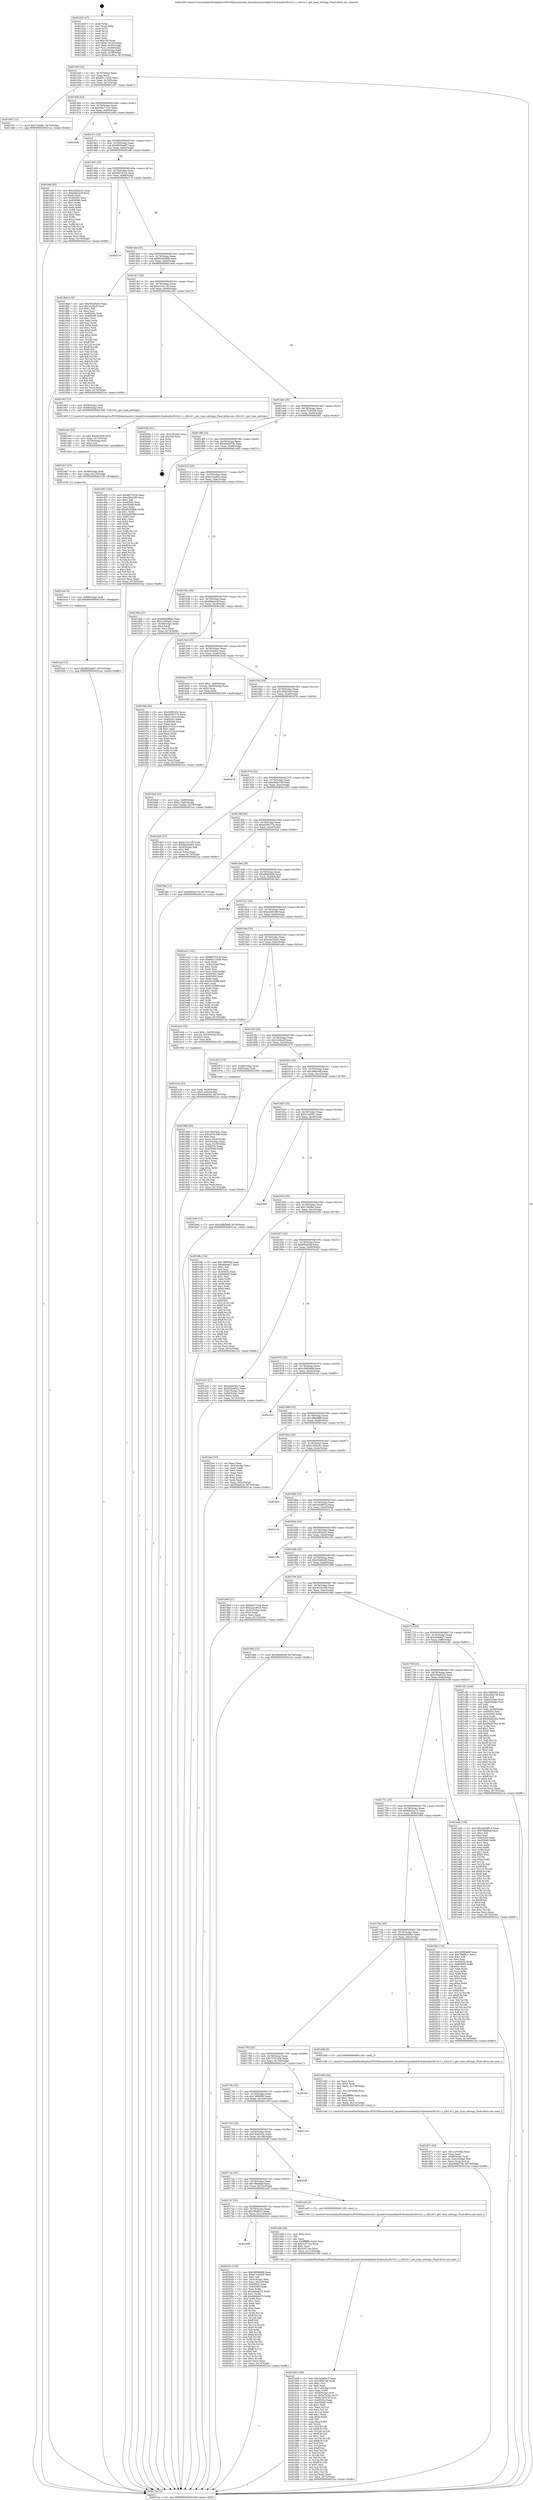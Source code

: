 digraph "0x401420" {
  label = "0x401420 (/mnt/c/Users/mathe/Desktop/tcc/POCII/binaries/extr_linuxdriversmediadvb-frontendss5h1411.c_s5h1411_get_tune_settings_Final-ollvm.out::main(0))"
  labelloc = "t"
  node[shape=record]

  Entry [label="",width=0.3,height=0.3,shape=circle,fillcolor=black,style=filled]
  "0x40144f" [label="{
     0x40144f [23]\l
     | [instrs]\l
     &nbsp;&nbsp;0x40144f \<+3\>: mov -0x74(%rbp),%eax\l
     &nbsp;&nbsp;0x401452 \<+2\>: mov %eax,%ecx\l
     &nbsp;&nbsp;0x401454 \<+6\>: sub $0x84111828,%ecx\l
     &nbsp;&nbsp;0x40145a \<+3\>: mov %eax,-0x78(%rbp)\l
     &nbsp;&nbsp;0x40145d \<+3\>: mov %ecx,-0x7c(%rbp)\l
     &nbsp;&nbsp;0x401460 \<+6\>: je 0000000000401e87 \<main+0xa67\>\l
  }"]
  "0x401e87" [label="{
     0x401e87 [12]\l
     | [instrs]\l
     &nbsp;&nbsp;0x401e87 \<+7\>: movl $0x73abfbc,-0x74(%rbp)\l
     &nbsp;&nbsp;0x401e8e \<+5\>: jmp 00000000004021ac \<main+0xd8c\>\l
  }"]
  "0x401466" [label="{
     0x401466 [22]\l
     | [instrs]\l
     &nbsp;&nbsp;0x401466 \<+5\>: jmp 000000000040146b \<main+0x4b\>\l
     &nbsp;&nbsp;0x40146b \<+3\>: mov -0x78(%rbp),%eax\l
     &nbsp;&nbsp;0x40146e \<+5\>: sub $0x84e771a4,%eax\l
     &nbsp;&nbsp;0x401473 \<+3\>: mov %eax,-0x80(%rbp)\l
     &nbsp;&nbsp;0x401476 \<+6\>: je 0000000000401edb \<main+0xabb\>\l
  }"]
  Exit [label="",width=0.3,height=0.3,shape=circle,fillcolor=black,style=filled,peripheries=2]
  "0x401edb" [label="{
     0x401edb\l
  }", style=dashed]
  "0x40147c" [label="{
     0x40147c [25]\l
     | [instrs]\l
     &nbsp;&nbsp;0x40147c \<+5\>: jmp 0000000000401481 \<main+0x61\>\l
     &nbsp;&nbsp;0x401481 \<+3\>: mov -0x78(%rbp),%eax\l
     &nbsp;&nbsp;0x401484 \<+5\>: sub $0x8820ae97,%eax\l
     &nbsp;&nbsp;0x401489 \<+6\>: mov %eax,-0x84(%rbp)\l
     &nbsp;&nbsp;0x40148f \<+6\>: je 0000000000401ef8 \<main+0xad8\>\l
  }"]
  "0x401800" [label="{
     0x401800\l
  }", style=dashed]
  "0x401ef8" [label="{
     0x401ef8 [83]\l
     | [instrs]\l
     &nbsp;&nbsp;0x401ef8 \<+5\>: mov $0x3cf02e32,%eax\l
     &nbsp;&nbsp;0x401efd \<+5\>: mov $0xbfda2e3f,%ecx\l
     &nbsp;&nbsp;0x401f02 \<+2\>: xor %edx,%edx\l
     &nbsp;&nbsp;0x401f04 \<+7\>: mov 0x40505c,%esi\l
     &nbsp;&nbsp;0x401f0b \<+7\>: mov 0x405060,%edi\l
     &nbsp;&nbsp;0x401f12 \<+3\>: sub $0x1,%edx\l
     &nbsp;&nbsp;0x401f15 \<+3\>: mov %esi,%r8d\l
     &nbsp;&nbsp;0x401f18 \<+3\>: add %edx,%r8d\l
     &nbsp;&nbsp;0x401f1b \<+4\>: imul %r8d,%esi\l
     &nbsp;&nbsp;0x401f1f \<+3\>: and $0x1,%esi\l
     &nbsp;&nbsp;0x401f22 \<+3\>: cmp $0x0,%esi\l
     &nbsp;&nbsp;0x401f25 \<+4\>: sete %r9b\l
     &nbsp;&nbsp;0x401f29 \<+3\>: cmp $0xa,%edi\l
     &nbsp;&nbsp;0x401f2c \<+4\>: setl %r10b\l
     &nbsp;&nbsp;0x401f30 \<+3\>: mov %r9b,%r11b\l
     &nbsp;&nbsp;0x401f33 \<+3\>: and %r10b,%r11b\l
     &nbsp;&nbsp;0x401f36 \<+3\>: xor %r10b,%r9b\l
     &nbsp;&nbsp;0x401f39 \<+3\>: or %r9b,%r11b\l
     &nbsp;&nbsp;0x401f3c \<+4\>: test $0x1,%r11b\l
     &nbsp;&nbsp;0x401f40 \<+3\>: cmovne %ecx,%eax\l
     &nbsp;&nbsp;0x401f43 \<+3\>: mov %eax,-0x74(%rbp)\l
     &nbsp;&nbsp;0x401f46 \<+5\>: jmp 00000000004021ac \<main+0xd8c\>\l
  }"]
  "0x401495" [label="{
     0x401495 [25]\l
     | [instrs]\l
     &nbsp;&nbsp;0x401495 \<+5\>: jmp 000000000040149a \<main+0x7a\>\l
     &nbsp;&nbsp;0x40149a \<+3\>: mov -0x78(%rbp),%eax\l
     &nbsp;&nbsp;0x40149d \<+5\>: sub $0x8bf74318,%eax\l
     &nbsp;&nbsp;0x4014a2 \<+6\>: mov %eax,-0x88(%rbp)\l
     &nbsp;&nbsp;0x4014a8 \<+6\>: je 0000000000402179 \<main+0xd59\>\l
  }"]
  "0x40203c" [label="{
     0x40203c [150]\l
     | [instrs]\l
     &nbsp;&nbsp;0x40203c \<+5\>: mov $0x16090e68,%eax\l
     &nbsp;&nbsp;0x402041 \<+5\>: mov $0xa7328439,%ecx\l
     &nbsp;&nbsp;0x402046 \<+2\>: mov $0x1,%dl\l
     &nbsp;&nbsp;0x402048 \<+3\>: mov -0x3c(%rbp),%esi\l
     &nbsp;&nbsp;0x40204b \<+3\>: mov %esi,-0x2c(%rbp)\l
     &nbsp;&nbsp;0x40204e \<+7\>: mov 0x40505c,%esi\l
     &nbsp;&nbsp;0x402055 \<+7\>: mov 0x405060,%edi\l
     &nbsp;&nbsp;0x40205c \<+3\>: mov %esi,%r8d\l
     &nbsp;&nbsp;0x40205f \<+7\>: sub $0xb6dadd76,%r8d\l
     &nbsp;&nbsp;0x402066 \<+4\>: sub $0x1,%r8d\l
     &nbsp;&nbsp;0x40206a \<+7\>: add $0xb6dadd76,%r8d\l
     &nbsp;&nbsp;0x402071 \<+4\>: imul %r8d,%esi\l
     &nbsp;&nbsp;0x402075 \<+3\>: and $0x1,%esi\l
     &nbsp;&nbsp;0x402078 \<+3\>: cmp $0x0,%esi\l
     &nbsp;&nbsp;0x40207b \<+4\>: sete %r9b\l
     &nbsp;&nbsp;0x40207f \<+3\>: cmp $0xa,%edi\l
     &nbsp;&nbsp;0x402082 \<+4\>: setl %r10b\l
     &nbsp;&nbsp;0x402086 \<+3\>: mov %r9b,%r11b\l
     &nbsp;&nbsp;0x402089 \<+4\>: xor $0xff,%r11b\l
     &nbsp;&nbsp;0x40208d \<+3\>: mov %r10b,%bl\l
     &nbsp;&nbsp;0x402090 \<+3\>: xor $0xff,%bl\l
     &nbsp;&nbsp;0x402093 \<+3\>: xor $0x0,%dl\l
     &nbsp;&nbsp;0x402096 \<+3\>: mov %r11b,%r14b\l
     &nbsp;&nbsp;0x402099 \<+4\>: and $0x0,%r14b\l
     &nbsp;&nbsp;0x40209d \<+3\>: and %dl,%r9b\l
     &nbsp;&nbsp;0x4020a0 \<+3\>: mov %bl,%r15b\l
     &nbsp;&nbsp;0x4020a3 \<+4\>: and $0x0,%r15b\l
     &nbsp;&nbsp;0x4020a7 \<+3\>: and %dl,%r10b\l
     &nbsp;&nbsp;0x4020aa \<+3\>: or %r9b,%r14b\l
     &nbsp;&nbsp;0x4020ad \<+3\>: or %r10b,%r15b\l
     &nbsp;&nbsp;0x4020b0 \<+3\>: xor %r15b,%r14b\l
     &nbsp;&nbsp;0x4020b3 \<+3\>: or %bl,%r11b\l
     &nbsp;&nbsp;0x4020b6 \<+4\>: xor $0xff,%r11b\l
     &nbsp;&nbsp;0x4020ba \<+3\>: or $0x0,%dl\l
     &nbsp;&nbsp;0x4020bd \<+3\>: and %dl,%r11b\l
     &nbsp;&nbsp;0x4020c0 \<+3\>: or %r11b,%r14b\l
     &nbsp;&nbsp;0x4020c3 \<+4\>: test $0x1,%r14b\l
     &nbsp;&nbsp;0x4020c7 \<+3\>: cmovne %ecx,%eax\l
     &nbsp;&nbsp;0x4020ca \<+3\>: mov %eax,-0x74(%rbp)\l
     &nbsp;&nbsp;0x4020cd \<+5\>: jmp 00000000004021ac \<main+0xd8c\>\l
  }"]
  "0x402179" [label="{
     0x402179\l
  }", style=dashed]
  "0x4014ae" [label="{
     0x4014ae [25]\l
     | [instrs]\l
     &nbsp;&nbsp;0x4014ae \<+5\>: jmp 00000000004014b3 \<main+0x93\>\l
     &nbsp;&nbsp;0x4014b3 \<+3\>: mov -0x78(%rbp),%eax\l
     &nbsp;&nbsp;0x4014b6 \<+5\>: sub $0x954269a8,%eax\l
     &nbsp;&nbsp;0x4014bb \<+6\>: mov %eax,-0x8c(%rbp)\l
     &nbsp;&nbsp;0x4014c1 \<+6\>: je 00000000004018ed \<main+0x4cd\>\l
  }"]
  "0x401ecf" [label="{
     0x401ecf [12]\l
     | [instrs]\l
     &nbsp;&nbsp;0x401ecf \<+7\>: movl $0x8820ae97,-0x74(%rbp)\l
     &nbsp;&nbsp;0x401ed6 \<+5\>: jmp 00000000004021ac \<main+0xd8c\>\l
  }"]
  "0x4018ed" [label="{
     0x4018ed [134]\l
     | [instrs]\l
     &nbsp;&nbsp;0x4018ed \<+5\>: mov $0x76425e3c,%eax\l
     &nbsp;&nbsp;0x4018f2 \<+5\>: mov $0x1b26e2f,%ecx\l
     &nbsp;&nbsp;0x4018f7 \<+2\>: mov $0x1,%dl\l
     &nbsp;&nbsp;0x4018f9 \<+2\>: xor %esi,%esi\l
     &nbsp;&nbsp;0x4018fb \<+7\>: mov 0x40505c,%edi\l
     &nbsp;&nbsp;0x401902 \<+8\>: mov 0x405060,%r8d\l
     &nbsp;&nbsp;0x40190a \<+3\>: sub $0x1,%esi\l
     &nbsp;&nbsp;0x40190d \<+3\>: mov %edi,%r9d\l
     &nbsp;&nbsp;0x401910 \<+3\>: add %esi,%r9d\l
     &nbsp;&nbsp;0x401913 \<+4\>: imul %r9d,%edi\l
     &nbsp;&nbsp;0x401917 \<+3\>: and $0x1,%edi\l
     &nbsp;&nbsp;0x40191a \<+3\>: cmp $0x0,%edi\l
     &nbsp;&nbsp;0x40191d \<+4\>: sete %r10b\l
     &nbsp;&nbsp;0x401921 \<+4\>: cmp $0xa,%r8d\l
     &nbsp;&nbsp;0x401925 \<+4\>: setl %r11b\l
     &nbsp;&nbsp;0x401929 \<+3\>: mov %r10b,%bl\l
     &nbsp;&nbsp;0x40192c \<+3\>: xor $0xff,%bl\l
     &nbsp;&nbsp;0x40192f \<+3\>: mov %r11b,%r14b\l
     &nbsp;&nbsp;0x401932 \<+4\>: xor $0xff,%r14b\l
     &nbsp;&nbsp;0x401936 \<+3\>: xor $0x0,%dl\l
     &nbsp;&nbsp;0x401939 \<+3\>: mov %bl,%r15b\l
     &nbsp;&nbsp;0x40193c \<+4\>: and $0x0,%r15b\l
     &nbsp;&nbsp;0x401940 \<+3\>: and %dl,%r10b\l
     &nbsp;&nbsp;0x401943 \<+3\>: mov %r14b,%r12b\l
     &nbsp;&nbsp;0x401946 \<+4\>: and $0x0,%r12b\l
     &nbsp;&nbsp;0x40194a \<+3\>: and %dl,%r11b\l
     &nbsp;&nbsp;0x40194d \<+3\>: or %r10b,%r15b\l
     &nbsp;&nbsp;0x401950 \<+3\>: or %r11b,%r12b\l
     &nbsp;&nbsp;0x401953 \<+3\>: xor %r12b,%r15b\l
     &nbsp;&nbsp;0x401956 \<+3\>: or %r14b,%bl\l
     &nbsp;&nbsp;0x401959 \<+3\>: xor $0xff,%bl\l
     &nbsp;&nbsp;0x40195c \<+3\>: or $0x0,%dl\l
     &nbsp;&nbsp;0x40195f \<+2\>: and %dl,%bl\l
     &nbsp;&nbsp;0x401961 \<+3\>: or %bl,%r15b\l
     &nbsp;&nbsp;0x401964 \<+4\>: test $0x1,%r15b\l
     &nbsp;&nbsp;0x401968 \<+3\>: cmovne %ecx,%eax\l
     &nbsp;&nbsp;0x40196b \<+3\>: mov %eax,-0x74(%rbp)\l
     &nbsp;&nbsp;0x40196e \<+5\>: jmp 00000000004021ac \<main+0xd8c\>\l
  }"]
  "0x4014c7" [label="{
     0x4014c7 [25]\l
     | [instrs]\l
     &nbsp;&nbsp;0x4014c7 \<+5\>: jmp 00000000004014cc \<main+0xac\>\l
     &nbsp;&nbsp;0x4014cc \<+3\>: mov -0x78(%rbp),%eax\l
     &nbsp;&nbsp;0x4014cf \<+5\>: sub $0xa14411f0,%eax\l
     &nbsp;&nbsp;0x4014d4 \<+6\>: mov %eax,-0x90(%rbp)\l
     &nbsp;&nbsp;0x4014da \<+6\>: je 0000000000401e93 \<main+0xa73\>\l
  }"]
  "0x401ec6" [label="{
     0x401ec6 [9]\l
     | [instrs]\l
     &nbsp;&nbsp;0x401ec6 \<+4\>: mov -0x68(%rbp),%rdi\l
     &nbsp;&nbsp;0x401eca \<+5\>: call 0000000000401030 \<free@plt\>\l
     | [calls]\l
     &nbsp;&nbsp;0x401030 \{1\} (unknown)\l
  }"]
  "0x401e93" [label="{
     0x401e93 [13]\l
     | [instrs]\l
     &nbsp;&nbsp;0x401e93 \<+4\>: mov -0x58(%rbp),%rdi\l
     &nbsp;&nbsp;0x401e97 \<+4\>: mov -0x68(%rbp),%rsi\l
     &nbsp;&nbsp;0x401e9b \<+5\>: call 0000000000401400 \<s5h1411_get_tune_settings\>\l
     | [calls]\l
     &nbsp;&nbsp;0x401400 \{1\} (/mnt/c/Users/mathe/Desktop/tcc/POCII/binaries/extr_linuxdriversmediadvb-frontendss5h1411.c_s5h1411_get_tune_settings_Final-ollvm.out::s5h1411_get_tune_settings)\l
  }"]
  "0x4014e0" [label="{
     0x4014e0 [25]\l
     | [instrs]\l
     &nbsp;&nbsp;0x4014e0 \<+5\>: jmp 00000000004014e5 \<main+0xc5\>\l
     &nbsp;&nbsp;0x4014e5 \<+3\>: mov -0x78(%rbp),%eax\l
     &nbsp;&nbsp;0x4014e8 \<+5\>: sub $0xa7328439,%eax\l
     &nbsp;&nbsp;0x4014ed \<+6\>: mov %eax,-0x94(%rbp)\l
     &nbsp;&nbsp;0x4014f3 \<+6\>: je 00000000004020d2 \<main+0xcb2\>\l
  }"]
  "0x401eb7" [label="{
     0x401eb7 [15]\l
     | [instrs]\l
     &nbsp;&nbsp;0x401eb7 \<+4\>: mov -0x58(%rbp),%rdi\l
     &nbsp;&nbsp;0x401ebb \<+6\>: mov %eax,-0x120(%rbp)\l
     &nbsp;&nbsp;0x401ec1 \<+5\>: call 0000000000401030 \<free@plt\>\l
     | [calls]\l
     &nbsp;&nbsp;0x401030 \{1\} (unknown)\l
  }"]
  "0x4020d2" [label="{
     0x4020d2 [21]\l
     | [instrs]\l
     &nbsp;&nbsp;0x4020d2 \<+3\>: mov -0x2c(%rbp),%eax\l
     &nbsp;&nbsp;0x4020d5 \<+7\>: add $0x108,%rsp\l
     &nbsp;&nbsp;0x4020dc \<+1\>: pop %rbx\l
     &nbsp;&nbsp;0x4020dd \<+2\>: pop %r12\l
     &nbsp;&nbsp;0x4020df \<+2\>: pop %r13\l
     &nbsp;&nbsp;0x4020e1 \<+2\>: pop %r14\l
     &nbsp;&nbsp;0x4020e3 \<+2\>: pop %r15\l
     &nbsp;&nbsp;0x4020e5 \<+1\>: pop %rbp\l
     &nbsp;&nbsp;0x4020e6 \<+1\>: ret\l
  }"]
  "0x4014f9" [label="{
     0x4014f9 [25]\l
     | [instrs]\l
     &nbsp;&nbsp;0x4014f9 \<+5\>: jmp 00000000004014fe \<main+0xde\>\l
     &nbsp;&nbsp;0x4014fe \<+3\>: mov -0x78(%rbp),%eax\l
     &nbsp;&nbsp;0x401501 \<+5\>: sub $0xb9d837fb,%eax\l
     &nbsp;&nbsp;0x401506 \<+6\>: mov %eax,-0x98(%rbp)\l
     &nbsp;&nbsp;0x40150c \<+6\>: je 0000000000401d92 \<main+0x972\>\l
  }"]
  "0x401ea0" [label="{
     0x401ea0 [23]\l
     | [instrs]\l
     &nbsp;&nbsp;0x401ea0 \<+10\>: movabs $0x4030b6,%rdi\l
     &nbsp;&nbsp;0x401eaa \<+3\>: mov %eax,-0x70(%rbp)\l
     &nbsp;&nbsp;0x401ead \<+3\>: mov -0x70(%rbp),%esi\l
     &nbsp;&nbsp;0x401eb0 \<+2\>: mov $0x0,%al\l
     &nbsp;&nbsp;0x401eb2 \<+5\>: call 0000000000401040 \<printf@plt\>\l
     | [calls]\l
     &nbsp;&nbsp;0x401040 \{1\} (unknown)\l
  }"]
  "0x401d92" [label="{
     0x401d92 [144]\l
     | [instrs]\l
     &nbsp;&nbsp;0x401d92 \<+5\>: mov $0x8bf74318,%eax\l
     &nbsp;&nbsp;0x401d97 \<+5\>: mov $0xe2b0c3f6,%ecx\l
     &nbsp;&nbsp;0x401d9c \<+2\>: mov $0x1,%dl\l
     &nbsp;&nbsp;0x401d9e \<+7\>: mov 0x40505c,%esi\l
     &nbsp;&nbsp;0x401da5 \<+7\>: mov 0x405060,%edi\l
     &nbsp;&nbsp;0x401dac \<+3\>: mov %esi,%r8d\l
     &nbsp;&nbsp;0x401daf \<+7\>: add $0xe929388b,%r8d\l
     &nbsp;&nbsp;0x401db6 \<+4\>: sub $0x1,%r8d\l
     &nbsp;&nbsp;0x401dba \<+7\>: sub $0xe929388b,%r8d\l
     &nbsp;&nbsp;0x401dc1 \<+4\>: imul %r8d,%esi\l
     &nbsp;&nbsp;0x401dc5 \<+3\>: and $0x1,%esi\l
     &nbsp;&nbsp;0x401dc8 \<+3\>: cmp $0x0,%esi\l
     &nbsp;&nbsp;0x401dcb \<+4\>: sete %r9b\l
     &nbsp;&nbsp;0x401dcf \<+3\>: cmp $0xa,%edi\l
     &nbsp;&nbsp;0x401dd2 \<+4\>: setl %r10b\l
     &nbsp;&nbsp;0x401dd6 \<+3\>: mov %r9b,%r11b\l
     &nbsp;&nbsp;0x401dd9 \<+4\>: xor $0xff,%r11b\l
     &nbsp;&nbsp;0x401ddd \<+3\>: mov %r10b,%bl\l
     &nbsp;&nbsp;0x401de0 \<+3\>: xor $0xff,%bl\l
     &nbsp;&nbsp;0x401de3 \<+3\>: xor $0x1,%dl\l
     &nbsp;&nbsp;0x401de6 \<+3\>: mov %r11b,%r14b\l
     &nbsp;&nbsp;0x401de9 \<+4\>: and $0xff,%r14b\l
     &nbsp;&nbsp;0x401ded \<+3\>: and %dl,%r9b\l
     &nbsp;&nbsp;0x401df0 \<+3\>: mov %bl,%r15b\l
     &nbsp;&nbsp;0x401df3 \<+4\>: and $0xff,%r15b\l
     &nbsp;&nbsp;0x401df7 \<+3\>: and %dl,%r10b\l
     &nbsp;&nbsp;0x401dfa \<+3\>: or %r9b,%r14b\l
     &nbsp;&nbsp;0x401dfd \<+3\>: or %r10b,%r15b\l
     &nbsp;&nbsp;0x401e00 \<+3\>: xor %r15b,%r14b\l
     &nbsp;&nbsp;0x401e03 \<+3\>: or %bl,%r11b\l
     &nbsp;&nbsp;0x401e06 \<+4\>: xor $0xff,%r11b\l
     &nbsp;&nbsp;0x401e0a \<+3\>: or $0x1,%dl\l
     &nbsp;&nbsp;0x401e0d \<+3\>: and %dl,%r11b\l
     &nbsp;&nbsp;0x401e10 \<+3\>: or %r11b,%r14b\l
     &nbsp;&nbsp;0x401e13 \<+4\>: test $0x1,%r14b\l
     &nbsp;&nbsp;0x401e17 \<+3\>: cmovne %ecx,%eax\l
     &nbsp;&nbsp;0x401e1a \<+3\>: mov %eax,-0x74(%rbp)\l
     &nbsp;&nbsp;0x401e1d \<+5\>: jmp 00000000004021ac \<main+0xd8c\>\l
  }"]
  "0x401512" [label="{
     0x401512 [25]\l
     | [instrs]\l
     &nbsp;&nbsp;0x401512 \<+5\>: jmp 0000000000401517 \<main+0xf7\>\l
     &nbsp;&nbsp;0x401517 \<+3\>: mov -0x78(%rbp),%eax\l
     &nbsp;&nbsp;0x40151a \<+5\>: sub $0xbc3ca85a,%eax\l
     &nbsp;&nbsp;0x40151f \<+6\>: mov %eax,-0x9c(%rbp)\l
     &nbsp;&nbsp;0x401525 \<+6\>: je 000000000040180a \<main+0x3ea\>\l
  }"]
  "0x401d71" [label="{
     0x401d71 [33]\l
     | [instrs]\l
     &nbsp;&nbsp;0x401d71 \<+6\>: mov -0x11c(%rbp),%ecx\l
     &nbsp;&nbsp;0x401d77 \<+3\>: imul %eax,%ecx\l
     &nbsp;&nbsp;0x401d7a \<+4\>: mov -0x68(%rbp),%rdi\l
     &nbsp;&nbsp;0x401d7e \<+4\>: movslq -0x6c(%rbp),%r8\l
     &nbsp;&nbsp;0x401d82 \<+4\>: mov %ecx,(%rdi,%r8,4)\l
     &nbsp;&nbsp;0x401d86 \<+7\>: movl $0xb9d837fb,-0x74(%rbp)\l
     &nbsp;&nbsp;0x401d8d \<+5\>: jmp 00000000004021ac \<main+0xd8c\>\l
  }"]
  "0x40180a" [label="{
     0x40180a [27]\l
     | [instrs]\l
     &nbsp;&nbsp;0x40180a \<+5\>: mov $0x954269a8,%eax\l
     &nbsp;&nbsp;0x40180f \<+5\>: mov $0x2192ba51,%ecx\l
     &nbsp;&nbsp;0x401814 \<+3\>: mov -0x38(%rbp),%edx\l
     &nbsp;&nbsp;0x401817 \<+3\>: cmp $0x2,%edx\l
     &nbsp;&nbsp;0x40181a \<+3\>: cmovne %ecx,%eax\l
     &nbsp;&nbsp;0x40181d \<+3\>: mov %eax,-0x74(%rbp)\l
     &nbsp;&nbsp;0x401820 \<+5\>: jmp 00000000004021ac \<main+0xd8c\>\l
  }"]
  "0x40152b" [label="{
     0x40152b [25]\l
     | [instrs]\l
     &nbsp;&nbsp;0x40152b \<+5\>: jmp 0000000000401530 \<main+0x110\>\l
     &nbsp;&nbsp;0x401530 \<+3\>: mov -0x78(%rbp),%eax\l
     &nbsp;&nbsp;0x401533 \<+5\>: sub $0xbfda2e3f,%eax\l
     &nbsp;&nbsp;0x401538 \<+6\>: mov %eax,-0xa0(%rbp)\l
     &nbsp;&nbsp;0x40153e \<+6\>: je 0000000000401f4b \<main+0xb2b\>\l
  }"]
  "0x4021ac" [label="{
     0x4021ac [5]\l
     | [instrs]\l
     &nbsp;&nbsp;0x4021ac \<+5\>: jmp 000000000040144f \<main+0x2f\>\l
  }"]
  "0x401420" [label="{
     0x401420 [47]\l
     | [instrs]\l
     &nbsp;&nbsp;0x401420 \<+1\>: push %rbp\l
     &nbsp;&nbsp;0x401421 \<+3\>: mov %rsp,%rbp\l
     &nbsp;&nbsp;0x401424 \<+2\>: push %r15\l
     &nbsp;&nbsp;0x401426 \<+2\>: push %r14\l
     &nbsp;&nbsp;0x401428 \<+2\>: push %r13\l
     &nbsp;&nbsp;0x40142a \<+2\>: push %r12\l
     &nbsp;&nbsp;0x40142c \<+1\>: push %rbx\l
     &nbsp;&nbsp;0x40142d \<+7\>: sub $0x108,%rsp\l
     &nbsp;&nbsp;0x401434 \<+7\>: movl $0x0,-0x3c(%rbp)\l
     &nbsp;&nbsp;0x40143b \<+3\>: mov %edi,-0x40(%rbp)\l
     &nbsp;&nbsp;0x40143e \<+4\>: mov %rsi,-0x48(%rbp)\l
     &nbsp;&nbsp;0x401442 \<+3\>: mov -0x40(%rbp),%edi\l
     &nbsp;&nbsp;0x401445 \<+3\>: mov %edi,-0x38(%rbp)\l
     &nbsp;&nbsp;0x401448 \<+7\>: movl $0xbc3ca85a,-0x74(%rbp)\l
  }"]
  "0x401d45" [label="{
     0x401d45 [44]\l
     | [instrs]\l
     &nbsp;&nbsp;0x401d45 \<+2\>: xor %ecx,%ecx\l
     &nbsp;&nbsp;0x401d47 \<+5\>: mov $0x2,%edx\l
     &nbsp;&nbsp;0x401d4c \<+6\>: mov %edx,-0x118(%rbp)\l
     &nbsp;&nbsp;0x401d52 \<+1\>: cltd\l
     &nbsp;&nbsp;0x401d53 \<+6\>: mov -0x118(%rbp),%esi\l
     &nbsp;&nbsp;0x401d59 \<+2\>: idiv %esi\l
     &nbsp;&nbsp;0x401d5b \<+6\>: imul $0xfffffffe,%edx,%edx\l
     &nbsp;&nbsp;0x401d61 \<+3\>: sub $0x1,%ecx\l
     &nbsp;&nbsp;0x401d64 \<+2\>: sub %ecx,%edx\l
     &nbsp;&nbsp;0x401d66 \<+6\>: mov %edx,-0x11c(%rbp)\l
     &nbsp;&nbsp;0x401d6c \<+5\>: call 0000000000401160 \<next_i\>\l
     | [calls]\l
     &nbsp;&nbsp;0x401160 \{1\} (/mnt/c/Users/mathe/Desktop/tcc/POCII/binaries/extr_linuxdriversmediadvb-frontendss5h1411.c_s5h1411_get_tune_settings_Final-ollvm.out::next_i)\l
  }"]
  "0x401f4b" [label="{
     0x401f4b [95]\l
     | [instrs]\l
     &nbsp;&nbsp;0x401f4b \<+5\>: mov $0x3cf02e32,%eax\l
     &nbsp;&nbsp;0x401f50 \<+5\>: mov $0xd295c77a,%ecx\l
     &nbsp;&nbsp;0x401f55 \<+7\>: movl $0x0,-0x3c(%rbp)\l
     &nbsp;&nbsp;0x401f5c \<+7\>: mov 0x40505c,%edx\l
     &nbsp;&nbsp;0x401f63 \<+7\>: mov 0x405060,%esi\l
     &nbsp;&nbsp;0x401f6a \<+2\>: mov %edx,%edi\l
     &nbsp;&nbsp;0x401f6c \<+6\>: add $0xc3722a19,%edi\l
     &nbsp;&nbsp;0x401f72 \<+3\>: sub $0x1,%edi\l
     &nbsp;&nbsp;0x401f75 \<+6\>: sub $0xc3722a19,%edi\l
     &nbsp;&nbsp;0x401f7b \<+3\>: imul %edi,%edx\l
     &nbsp;&nbsp;0x401f7e \<+3\>: and $0x1,%edx\l
     &nbsp;&nbsp;0x401f81 \<+3\>: cmp $0x0,%edx\l
     &nbsp;&nbsp;0x401f84 \<+4\>: sete %r8b\l
     &nbsp;&nbsp;0x401f88 \<+3\>: cmp $0xa,%esi\l
     &nbsp;&nbsp;0x401f8b \<+4\>: setl %r9b\l
     &nbsp;&nbsp;0x401f8f \<+3\>: mov %r8b,%r10b\l
     &nbsp;&nbsp;0x401f92 \<+3\>: and %r9b,%r10b\l
     &nbsp;&nbsp;0x401f95 \<+3\>: xor %r9b,%r8b\l
     &nbsp;&nbsp;0x401f98 \<+3\>: or %r8b,%r10b\l
     &nbsp;&nbsp;0x401f9b \<+4\>: test $0x1,%r10b\l
     &nbsp;&nbsp;0x401f9f \<+3\>: cmovne %ecx,%eax\l
     &nbsp;&nbsp;0x401fa2 \<+3\>: mov %eax,-0x74(%rbp)\l
     &nbsp;&nbsp;0x401fa5 \<+5\>: jmp 00000000004021ac \<main+0xd8c\>\l
  }"]
  "0x401544" [label="{
     0x401544 [25]\l
     | [instrs]\l
     &nbsp;&nbsp;0x401544 \<+5\>: jmp 0000000000401549 \<main+0x129\>\l
     &nbsp;&nbsp;0x401549 \<+3\>: mov -0x78(%rbp),%eax\l
     &nbsp;&nbsp;0x40154c \<+5\>: sub $0xc0adefce,%eax\l
     &nbsp;&nbsp;0x401551 \<+6\>: mov %eax,-0xa4(%rbp)\l
     &nbsp;&nbsp;0x401557 \<+6\>: je 0000000000401bcd \<main+0x7ad\>\l
  }"]
  "0x401be4" [label="{
     0x401be4 [23]\l
     | [instrs]\l
     &nbsp;&nbsp;0x401be4 \<+4\>: mov %rax,-0x68(%rbp)\l
     &nbsp;&nbsp;0x401be8 \<+7\>: movl $0x0,-0x6c(%rbp)\l
     &nbsp;&nbsp;0x401bef \<+7\>: movl $0x73abfbc,-0x74(%rbp)\l
     &nbsp;&nbsp;0x401bf6 \<+5\>: jmp 00000000004021ac \<main+0xd8c\>\l
  }"]
  "0x401bcd" [label="{
     0x401bcd [23]\l
     | [instrs]\l
     &nbsp;&nbsp;0x401bcd \<+7\>: movl $0x1,-0x60(%rbp)\l
     &nbsp;&nbsp;0x401bd4 \<+4\>: movslq -0x60(%rbp),%rax\l
     &nbsp;&nbsp;0x401bd8 \<+4\>: shl $0x2,%rax\l
     &nbsp;&nbsp;0x401bdc \<+3\>: mov %rax,%rdi\l
     &nbsp;&nbsp;0x401bdf \<+5\>: call 0000000000401050 \<malloc@plt\>\l
     | [calls]\l
     &nbsp;&nbsp;0x401050 \{1\} (unknown)\l
  }"]
  "0x40155d" [label="{
     0x40155d [25]\l
     | [instrs]\l
     &nbsp;&nbsp;0x40155d \<+5\>: jmp 0000000000401562 \<main+0x142\>\l
     &nbsp;&nbsp;0x401562 \<+3\>: mov -0x78(%rbp),%eax\l
     &nbsp;&nbsp;0x401565 \<+5\>: sub $0xc5bb344f,%eax\l
     &nbsp;&nbsp;0x40156a \<+6\>: mov %eax,-0xa8(%rbp)\l
     &nbsp;&nbsp;0x401570 \<+6\>: je 000000000040187d \<main+0x45d\>\l
  }"]
  "0x401b00" [label="{
     0x401b00 [160]\l
     | [instrs]\l
     &nbsp;&nbsp;0x401b00 \<+5\>: mov $0x240df5c3,%ecx\l
     &nbsp;&nbsp;0x401b05 \<+5\>: mov $0x288e7e8,%edx\l
     &nbsp;&nbsp;0x401b0a \<+3\>: mov $0x1,%sil\l
     &nbsp;&nbsp;0x401b0d \<+2\>: xor %edi,%edi\l
     &nbsp;&nbsp;0x401b0f \<+7\>: mov -0x114(%rbp),%r8d\l
     &nbsp;&nbsp;0x401b16 \<+4\>: imul %eax,%r8d\l
     &nbsp;&nbsp;0x401b1a \<+4\>: mov -0x58(%rbp),%r9\l
     &nbsp;&nbsp;0x401b1e \<+4\>: movslq -0x5c(%rbp),%r10\l
     &nbsp;&nbsp;0x401b22 \<+4\>: mov %r8d,(%r9,%r10,4)\l
     &nbsp;&nbsp;0x401b26 \<+7\>: mov 0x40505c,%eax\l
     &nbsp;&nbsp;0x401b2d \<+8\>: mov 0x405060,%r8d\l
     &nbsp;&nbsp;0x401b35 \<+3\>: sub $0x1,%edi\l
     &nbsp;&nbsp;0x401b38 \<+3\>: mov %eax,%r11d\l
     &nbsp;&nbsp;0x401b3b \<+3\>: add %edi,%r11d\l
     &nbsp;&nbsp;0x401b3e \<+4\>: imul %r11d,%eax\l
     &nbsp;&nbsp;0x401b42 \<+3\>: and $0x1,%eax\l
     &nbsp;&nbsp;0x401b45 \<+3\>: cmp $0x0,%eax\l
     &nbsp;&nbsp;0x401b48 \<+3\>: sete %bl\l
     &nbsp;&nbsp;0x401b4b \<+4\>: cmp $0xa,%r8d\l
     &nbsp;&nbsp;0x401b4f \<+4\>: setl %r14b\l
     &nbsp;&nbsp;0x401b53 \<+3\>: mov %bl,%r15b\l
     &nbsp;&nbsp;0x401b56 \<+4\>: xor $0xff,%r15b\l
     &nbsp;&nbsp;0x401b5a \<+3\>: mov %r14b,%r12b\l
     &nbsp;&nbsp;0x401b5d \<+4\>: xor $0xff,%r12b\l
     &nbsp;&nbsp;0x401b61 \<+4\>: xor $0x1,%sil\l
     &nbsp;&nbsp;0x401b65 \<+3\>: mov %r15b,%r13b\l
     &nbsp;&nbsp;0x401b68 \<+4\>: and $0xff,%r13b\l
     &nbsp;&nbsp;0x401b6c \<+3\>: and %sil,%bl\l
     &nbsp;&nbsp;0x401b6f \<+3\>: mov %r12b,%al\l
     &nbsp;&nbsp;0x401b72 \<+2\>: and $0xff,%al\l
     &nbsp;&nbsp;0x401b74 \<+3\>: and %sil,%r14b\l
     &nbsp;&nbsp;0x401b77 \<+3\>: or %bl,%r13b\l
     &nbsp;&nbsp;0x401b7a \<+3\>: or %r14b,%al\l
     &nbsp;&nbsp;0x401b7d \<+3\>: xor %al,%r13b\l
     &nbsp;&nbsp;0x401b80 \<+3\>: or %r12b,%r15b\l
     &nbsp;&nbsp;0x401b83 \<+4\>: xor $0xff,%r15b\l
     &nbsp;&nbsp;0x401b87 \<+4\>: or $0x1,%sil\l
     &nbsp;&nbsp;0x401b8b \<+3\>: and %sil,%r15b\l
     &nbsp;&nbsp;0x401b8e \<+3\>: or %r15b,%r13b\l
     &nbsp;&nbsp;0x401b91 \<+4\>: test $0x1,%r13b\l
     &nbsp;&nbsp;0x401b95 \<+3\>: cmovne %edx,%ecx\l
     &nbsp;&nbsp;0x401b98 \<+3\>: mov %ecx,-0x74(%rbp)\l
     &nbsp;&nbsp;0x401b9b \<+5\>: jmp 00000000004021ac \<main+0xd8c\>\l
  }"]
  "0x40187d" [label="{
     0x40187d\l
  }", style=dashed]
  "0x401576" [label="{
     0x401576 [25]\l
     | [instrs]\l
     &nbsp;&nbsp;0x401576 \<+5\>: jmp 000000000040157b \<main+0x15b\>\l
     &nbsp;&nbsp;0x40157b \<+3\>: mov -0x78(%rbp),%eax\l
     &nbsp;&nbsp;0x40157e \<+5\>: sub $0xc60bc7df,%eax\l
     &nbsp;&nbsp;0x401583 \<+6\>: mov %eax,-0xac(%rbp)\l
     &nbsp;&nbsp;0x401589 \<+6\>: je 0000000000401d25 \<main+0x905\>\l
  }"]
  "0x401ad8" [label="{
     0x401ad8 [40]\l
     | [instrs]\l
     &nbsp;&nbsp;0x401ad8 \<+5\>: mov $0x2,%ecx\l
     &nbsp;&nbsp;0x401add \<+1\>: cltd\l
     &nbsp;&nbsp;0x401ade \<+2\>: idiv %ecx\l
     &nbsp;&nbsp;0x401ae0 \<+6\>: imul $0xfffffffe,%edx,%ecx\l
     &nbsp;&nbsp;0x401ae6 \<+6\>: sub $0x3c071ea,%ecx\l
     &nbsp;&nbsp;0x401aec \<+3\>: add $0x1,%ecx\l
     &nbsp;&nbsp;0x401aef \<+6\>: add $0x3c071ea,%ecx\l
     &nbsp;&nbsp;0x401af5 \<+6\>: mov %ecx,-0x114(%rbp)\l
     &nbsp;&nbsp;0x401afb \<+5\>: call 0000000000401160 \<next_i\>\l
     | [calls]\l
     &nbsp;&nbsp;0x401160 \{1\} (/mnt/c/Users/mathe/Desktop/tcc/POCII/binaries/extr_linuxdriversmediadvb-frontendss5h1411.c_s5h1411_get_tune_settings_Final-ollvm.out::next_i)\l
  }"]
  "0x401d25" [label="{
     0x401d25 [27]\l
     | [instrs]\l
     &nbsp;&nbsp;0x401d25 \<+5\>: mov $0xa14411f0,%eax\l
     &nbsp;&nbsp;0x401d2a \<+5\>: mov $0x6ba04993,%ecx\l
     &nbsp;&nbsp;0x401d2f \<+3\>: mov -0x2d(%rbp),%dl\l
     &nbsp;&nbsp;0x401d32 \<+3\>: test $0x1,%dl\l
     &nbsp;&nbsp;0x401d35 \<+3\>: cmovne %ecx,%eax\l
     &nbsp;&nbsp;0x401d38 \<+3\>: mov %eax,-0x74(%rbp)\l
     &nbsp;&nbsp;0x401d3b \<+5\>: jmp 00000000004021ac \<main+0xd8c\>\l
  }"]
  "0x40158f" [label="{
     0x40158f [25]\l
     | [instrs]\l
     &nbsp;&nbsp;0x40158f \<+5\>: jmp 0000000000401594 \<main+0x174\>\l
     &nbsp;&nbsp;0x401594 \<+3\>: mov -0x78(%rbp),%eax\l
     &nbsp;&nbsp;0x401597 \<+5\>: sub $0xd295c77a,%eax\l
     &nbsp;&nbsp;0x40159c \<+6\>: mov %eax,-0xb0(%rbp)\l
     &nbsp;&nbsp;0x4015a2 \<+6\>: je 0000000000401faa \<main+0xb8a\>\l
  }"]
  "0x4017e7" [label="{
     0x4017e7 [25]\l
     | [instrs]\l
     &nbsp;&nbsp;0x4017e7 \<+5\>: jmp 00000000004017ec \<main+0x3cc\>\l
     &nbsp;&nbsp;0x4017ec \<+3\>: mov -0x78(%rbp),%eax\l
     &nbsp;&nbsp;0x4017ef \<+5\>: sub $0x79bff411,%eax\l
     &nbsp;&nbsp;0x4017f4 \<+6\>: mov %eax,-0x110(%rbp)\l
     &nbsp;&nbsp;0x4017fa \<+6\>: je 000000000040203c \<main+0xc1c\>\l
  }"]
  "0x401faa" [label="{
     0x401faa [12]\l
     | [instrs]\l
     &nbsp;&nbsp;0x401faa \<+7\>: movl $0x6903a176,-0x74(%rbp)\l
     &nbsp;&nbsp;0x401fb1 \<+5\>: jmp 00000000004021ac \<main+0xd8c\>\l
  }"]
  "0x4015a8" [label="{
     0x4015a8 [25]\l
     | [instrs]\l
     &nbsp;&nbsp;0x4015a8 \<+5\>: jmp 00000000004015ad \<main+0x18d\>\l
     &nbsp;&nbsp;0x4015ad \<+3\>: mov -0x78(%rbp),%eax\l
     &nbsp;&nbsp;0x4015b0 \<+5\>: sub $0xd9869bd9,%eax\l
     &nbsp;&nbsp;0x4015b5 \<+6\>: mov %eax,-0xb4(%rbp)\l
     &nbsp;&nbsp;0x4015bb \<+6\>: je 00000000004018e1 \<main+0x4c1\>\l
  }"]
  "0x401ad3" [label="{
     0x401ad3 [5]\l
     | [instrs]\l
     &nbsp;&nbsp;0x401ad3 \<+5\>: call 0000000000401160 \<next_i\>\l
     | [calls]\l
     &nbsp;&nbsp;0x401160 \{1\} (/mnt/c/Users/mathe/Desktop/tcc/POCII/binaries/extr_linuxdriversmediadvb-frontendss5h1411.c_s5h1411_get_tune_settings_Final-ollvm.out::next_i)\l
  }"]
  "0x4018e1" [label="{
     0x4018e1\l
  }", style=dashed]
  "0x4015c1" [label="{
     0x4015c1 [25]\l
     | [instrs]\l
     &nbsp;&nbsp;0x4015c1 \<+5\>: jmp 00000000004015c6 \<main+0x1a6\>\l
     &nbsp;&nbsp;0x4015c6 \<+3\>: mov -0x78(%rbp),%eax\l
     &nbsp;&nbsp;0x4015c9 \<+5\>: sub $0xe2b0c3f6,%eax\l
     &nbsp;&nbsp;0x4015ce \<+6\>: mov %eax,-0xb8(%rbp)\l
     &nbsp;&nbsp;0x4015d4 \<+6\>: je 0000000000401e22 \<main+0xa02\>\l
  }"]
  "0x4017ce" [label="{
     0x4017ce [25]\l
     | [instrs]\l
     &nbsp;&nbsp;0x4017ce \<+5\>: jmp 00000000004017d3 \<main+0x3b3\>\l
     &nbsp;&nbsp;0x4017d3 \<+3\>: mov -0x78(%rbp),%eax\l
     &nbsp;&nbsp;0x4017d6 \<+5\>: sub $0x788afbaf,%eax\l
     &nbsp;&nbsp;0x4017db \<+6\>: mov %eax,-0x10c(%rbp)\l
     &nbsp;&nbsp;0x4017e1 \<+6\>: je 0000000000401ad3 \<main+0x6b3\>\l
  }"]
  "0x401e22" [label="{
     0x401e22 [101]\l
     | [instrs]\l
     &nbsp;&nbsp;0x401e22 \<+5\>: mov $0x8bf74318,%eax\l
     &nbsp;&nbsp;0x401e27 \<+5\>: mov $0x84111828,%ecx\l
     &nbsp;&nbsp;0x401e2c \<+2\>: xor %edx,%edx\l
     &nbsp;&nbsp;0x401e2e \<+3\>: mov -0x6c(%rbp),%esi\l
     &nbsp;&nbsp;0x401e31 \<+3\>: sub $0x1,%edx\l
     &nbsp;&nbsp;0x401e34 \<+2\>: sub %edx,%esi\l
     &nbsp;&nbsp;0x401e36 \<+3\>: mov %esi,-0x6c(%rbp)\l
     &nbsp;&nbsp;0x401e39 \<+7\>: mov 0x40505c,%edx\l
     &nbsp;&nbsp;0x401e40 \<+7\>: mov 0x405060,%esi\l
     &nbsp;&nbsp;0x401e47 \<+2\>: mov %edx,%edi\l
     &nbsp;&nbsp;0x401e49 \<+6\>: add $0x91429f9f,%edi\l
     &nbsp;&nbsp;0x401e4f \<+3\>: sub $0x1,%edi\l
     &nbsp;&nbsp;0x401e52 \<+6\>: sub $0x91429f9f,%edi\l
     &nbsp;&nbsp;0x401e58 \<+3\>: imul %edi,%edx\l
     &nbsp;&nbsp;0x401e5b \<+3\>: and $0x1,%edx\l
     &nbsp;&nbsp;0x401e5e \<+3\>: cmp $0x0,%edx\l
     &nbsp;&nbsp;0x401e61 \<+4\>: sete %r8b\l
     &nbsp;&nbsp;0x401e65 \<+3\>: cmp $0xa,%esi\l
     &nbsp;&nbsp;0x401e68 \<+4\>: setl %r9b\l
     &nbsp;&nbsp;0x401e6c \<+3\>: mov %r8b,%r10b\l
     &nbsp;&nbsp;0x401e6f \<+3\>: and %r9b,%r10b\l
     &nbsp;&nbsp;0x401e72 \<+3\>: xor %r9b,%r8b\l
     &nbsp;&nbsp;0x401e75 \<+3\>: or %r8b,%r10b\l
     &nbsp;&nbsp;0x401e78 \<+4\>: test $0x1,%r10b\l
     &nbsp;&nbsp;0x401e7c \<+3\>: cmovne %ecx,%eax\l
     &nbsp;&nbsp;0x401e7f \<+3\>: mov %eax,-0x74(%rbp)\l
     &nbsp;&nbsp;0x401e82 \<+5\>: jmp 00000000004021ac \<main+0xd8c\>\l
  }"]
  "0x4015da" [label="{
     0x4015da [25]\l
     | [instrs]\l
     &nbsp;&nbsp;0x4015da \<+5\>: jmp 00000000004015df \<main+0x1bf\>\l
     &nbsp;&nbsp;0x4015df \<+3\>: mov -0x78(%rbp),%eax\l
     &nbsp;&nbsp;0x4015e2 \<+5\>: sub $0xeaa1d0a3,%eax\l
     &nbsp;&nbsp;0x4015e7 \<+6\>: mov %eax,-0xbc(%rbp)\l
     &nbsp;&nbsp;0x4015ed \<+6\>: je 0000000000401a04 \<main+0x5e4\>\l
  }"]
  "0x4020ff" [label="{
     0x4020ff\l
  }", style=dashed]
  "0x401a04" [label="{
     0x401a04 [23]\l
     | [instrs]\l
     &nbsp;&nbsp;0x401a04 \<+7\>: movl $0x1,-0x50(%rbp)\l
     &nbsp;&nbsp;0x401a0b \<+4\>: movslq -0x50(%rbp),%rax\l
     &nbsp;&nbsp;0x401a0f \<+4\>: shl $0x2,%rax\l
     &nbsp;&nbsp;0x401a13 \<+3\>: mov %rax,%rdi\l
     &nbsp;&nbsp;0x401a16 \<+5\>: call 0000000000401050 \<malloc@plt\>\l
     | [calls]\l
     &nbsp;&nbsp;0x401050 \{1\} (unknown)\l
  }"]
  "0x4015f3" [label="{
     0x4015f3 [25]\l
     | [instrs]\l
     &nbsp;&nbsp;0x4015f3 \<+5\>: jmp 00000000004015f8 \<main+0x1d8\>\l
     &nbsp;&nbsp;0x4015f8 \<+3\>: mov -0x78(%rbp),%eax\l
     &nbsp;&nbsp;0x4015fb \<+5\>: sub $0x1b26e2f,%eax\l
     &nbsp;&nbsp;0x401600 \<+6\>: mov %eax,-0xc0(%rbp)\l
     &nbsp;&nbsp;0x401606 \<+6\>: je 0000000000401973 \<main+0x553\>\l
  }"]
  "0x4017b5" [label="{
     0x4017b5 [25]\l
     | [instrs]\l
     &nbsp;&nbsp;0x4017b5 \<+5\>: jmp 00000000004017ba \<main+0x39a\>\l
     &nbsp;&nbsp;0x4017ba \<+3\>: mov -0x78(%rbp),%eax\l
     &nbsp;&nbsp;0x4017bd \<+5\>: sub $0x76425e3c,%eax\l
     &nbsp;&nbsp;0x4017c2 \<+6\>: mov %eax,-0x108(%rbp)\l
     &nbsp;&nbsp;0x4017c8 \<+6\>: je 00000000004020ff \<main+0xcdf\>\l
  }"]
  "0x401973" [label="{
     0x401973 [13]\l
     | [instrs]\l
     &nbsp;&nbsp;0x401973 \<+4\>: mov -0x48(%rbp),%rax\l
     &nbsp;&nbsp;0x401977 \<+4\>: mov 0x8(%rax),%rdi\l
     &nbsp;&nbsp;0x40197b \<+5\>: call 0000000000401060 \<atoi@plt\>\l
     | [calls]\l
     &nbsp;&nbsp;0x401060 \{1\} (unknown)\l
  }"]
  "0x40160c" [label="{
     0x40160c [25]\l
     | [instrs]\l
     &nbsp;&nbsp;0x40160c \<+5\>: jmp 0000000000401611 \<main+0x1f1\>\l
     &nbsp;&nbsp;0x401611 \<+3\>: mov -0x78(%rbp),%eax\l
     &nbsp;&nbsp;0x401614 \<+5\>: sub $0x288e7e8,%eax\l
     &nbsp;&nbsp;0x401619 \<+6\>: mov %eax,-0xc4(%rbp)\l
     &nbsp;&nbsp;0x40161f \<+6\>: je 0000000000401ba0 \<main+0x780\>\l
  }"]
  "0x401980" [label="{
     0x401980 [93]\l
     | [instrs]\l
     &nbsp;&nbsp;0x401980 \<+5\>: mov $0x76425e3c,%ecx\l
     &nbsp;&nbsp;0x401985 \<+5\>: mov $0x401bc5f9,%edx\l
     &nbsp;&nbsp;0x40198a \<+2\>: xor %esi,%esi\l
     &nbsp;&nbsp;0x40198c \<+3\>: mov %eax,-0x4c(%rbp)\l
     &nbsp;&nbsp;0x40198f \<+3\>: mov -0x4c(%rbp),%eax\l
     &nbsp;&nbsp;0x401992 \<+3\>: mov %eax,-0x34(%rbp)\l
     &nbsp;&nbsp;0x401995 \<+7\>: mov 0x40505c,%eax\l
     &nbsp;&nbsp;0x40199c \<+8\>: mov 0x405060,%r8d\l
     &nbsp;&nbsp;0x4019a4 \<+3\>: sub $0x1,%esi\l
     &nbsp;&nbsp;0x4019a7 \<+3\>: mov %eax,%r9d\l
     &nbsp;&nbsp;0x4019aa \<+3\>: add %esi,%r9d\l
     &nbsp;&nbsp;0x4019ad \<+4\>: imul %r9d,%eax\l
     &nbsp;&nbsp;0x4019b1 \<+3\>: and $0x1,%eax\l
     &nbsp;&nbsp;0x4019b4 \<+3\>: cmp $0x0,%eax\l
     &nbsp;&nbsp;0x4019b7 \<+4\>: sete %r10b\l
     &nbsp;&nbsp;0x4019bb \<+4\>: cmp $0xa,%r8d\l
     &nbsp;&nbsp;0x4019bf \<+4\>: setl %r11b\l
     &nbsp;&nbsp;0x4019c3 \<+3\>: mov %r10b,%bl\l
     &nbsp;&nbsp;0x4019c6 \<+3\>: and %r11b,%bl\l
     &nbsp;&nbsp;0x4019c9 \<+3\>: xor %r11b,%r10b\l
     &nbsp;&nbsp;0x4019cc \<+3\>: or %r10b,%bl\l
     &nbsp;&nbsp;0x4019cf \<+3\>: test $0x1,%bl\l
     &nbsp;&nbsp;0x4019d2 \<+3\>: cmovne %edx,%ecx\l
     &nbsp;&nbsp;0x4019d5 \<+3\>: mov %ecx,-0x74(%rbp)\l
     &nbsp;&nbsp;0x4019d8 \<+5\>: jmp 00000000004021ac \<main+0xd8c\>\l
  }"]
  "0x40216d" [label="{
     0x40216d\l
  }", style=dashed]
  "0x401ba0" [label="{
     0x401ba0 [12]\l
     | [instrs]\l
     &nbsp;&nbsp;0x401ba0 \<+7\>: movl $0x16fb0888,-0x74(%rbp)\l
     &nbsp;&nbsp;0x401ba7 \<+5\>: jmp 00000000004021ac \<main+0xd8c\>\l
  }"]
  "0x401625" [label="{
     0x401625 [25]\l
     | [instrs]\l
     &nbsp;&nbsp;0x401625 \<+5\>: jmp 000000000040162a \<main+0x20a\>\l
     &nbsp;&nbsp;0x40162a \<+3\>: mov -0x78(%rbp),%eax\l
     &nbsp;&nbsp;0x40162d \<+5\>: sub $0x51ee662,%eax\l
     &nbsp;&nbsp;0x401632 \<+6\>: mov %eax,-0xc8(%rbp)\l
     &nbsp;&nbsp;0x401638 \<+6\>: je 00000000004020e7 \<main+0xcc7\>\l
  }"]
  "0x40179c" [label="{
     0x40179c [25]\l
     | [instrs]\l
     &nbsp;&nbsp;0x40179c \<+5\>: jmp 00000000004017a1 \<main+0x381\>\l
     &nbsp;&nbsp;0x4017a1 \<+3\>: mov -0x78(%rbp),%eax\l
     &nbsp;&nbsp;0x4017a4 \<+5\>: sub $0x74f69f56,%eax\l
     &nbsp;&nbsp;0x4017a9 \<+6\>: mov %eax,-0x104(%rbp)\l
     &nbsp;&nbsp;0x4017af \<+6\>: je 000000000040216d \<main+0xd4d\>\l
  }"]
  "0x4020e7" [label="{
     0x4020e7\l
  }", style=dashed]
  "0x40163e" [label="{
     0x40163e [25]\l
     | [instrs]\l
     &nbsp;&nbsp;0x40163e \<+5\>: jmp 0000000000401643 \<main+0x223\>\l
     &nbsp;&nbsp;0x401643 \<+3\>: mov -0x78(%rbp),%eax\l
     &nbsp;&nbsp;0x401646 \<+5\>: sub $0x73abfbc,%eax\l
     &nbsp;&nbsp;0x40164b \<+6\>: mov %eax,-0xcc(%rbp)\l
     &nbsp;&nbsp;0x401651 \<+6\>: je 0000000000401bfb \<main+0x7db\>\l
  }"]
  "0x401ee7" [label="{
     0x401ee7\l
  }", style=dashed]
  "0x401bfb" [label="{
     0x401bfb [134]\l
     | [instrs]\l
     &nbsp;&nbsp;0x401bfb \<+5\>: mov $0x74f69f56,%eax\l
     &nbsp;&nbsp;0x401c00 \<+5\>: mov $0x4fafe627,%ecx\l
     &nbsp;&nbsp;0x401c05 \<+2\>: mov $0x1,%dl\l
     &nbsp;&nbsp;0x401c07 \<+2\>: xor %esi,%esi\l
     &nbsp;&nbsp;0x401c09 \<+7\>: mov 0x40505c,%edi\l
     &nbsp;&nbsp;0x401c10 \<+8\>: mov 0x405060,%r8d\l
     &nbsp;&nbsp;0x401c18 \<+3\>: sub $0x1,%esi\l
     &nbsp;&nbsp;0x401c1b \<+3\>: mov %edi,%r9d\l
     &nbsp;&nbsp;0x401c1e \<+3\>: add %esi,%r9d\l
     &nbsp;&nbsp;0x401c21 \<+4\>: imul %r9d,%edi\l
     &nbsp;&nbsp;0x401c25 \<+3\>: and $0x1,%edi\l
     &nbsp;&nbsp;0x401c28 \<+3\>: cmp $0x0,%edi\l
     &nbsp;&nbsp;0x401c2b \<+4\>: sete %r10b\l
     &nbsp;&nbsp;0x401c2f \<+4\>: cmp $0xa,%r8d\l
     &nbsp;&nbsp;0x401c33 \<+4\>: setl %r11b\l
     &nbsp;&nbsp;0x401c37 \<+3\>: mov %r10b,%bl\l
     &nbsp;&nbsp;0x401c3a \<+3\>: xor $0xff,%bl\l
     &nbsp;&nbsp;0x401c3d \<+3\>: mov %r11b,%r14b\l
     &nbsp;&nbsp;0x401c40 \<+4\>: xor $0xff,%r14b\l
     &nbsp;&nbsp;0x401c44 \<+3\>: xor $0x1,%dl\l
     &nbsp;&nbsp;0x401c47 \<+3\>: mov %bl,%r15b\l
     &nbsp;&nbsp;0x401c4a \<+4\>: and $0xff,%r15b\l
     &nbsp;&nbsp;0x401c4e \<+3\>: and %dl,%r10b\l
     &nbsp;&nbsp;0x401c51 \<+3\>: mov %r14b,%r12b\l
     &nbsp;&nbsp;0x401c54 \<+4\>: and $0xff,%r12b\l
     &nbsp;&nbsp;0x401c58 \<+3\>: and %dl,%r11b\l
     &nbsp;&nbsp;0x401c5b \<+3\>: or %r10b,%r15b\l
     &nbsp;&nbsp;0x401c5e \<+3\>: or %r11b,%r12b\l
     &nbsp;&nbsp;0x401c61 \<+3\>: xor %r12b,%r15b\l
     &nbsp;&nbsp;0x401c64 \<+3\>: or %r14b,%bl\l
     &nbsp;&nbsp;0x401c67 \<+3\>: xor $0xff,%bl\l
     &nbsp;&nbsp;0x401c6a \<+3\>: or $0x1,%dl\l
     &nbsp;&nbsp;0x401c6d \<+2\>: and %dl,%bl\l
     &nbsp;&nbsp;0x401c6f \<+3\>: or %bl,%r15b\l
     &nbsp;&nbsp;0x401c72 \<+4\>: test $0x1,%r15b\l
     &nbsp;&nbsp;0x401c76 \<+3\>: cmovne %ecx,%eax\l
     &nbsp;&nbsp;0x401c79 \<+3\>: mov %eax,-0x74(%rbp)\l
     &nbsp;&nbsp;0x401c7c \<+5\>: jmp 00000000004021ac \<main+0xd8c\>\l
  }"]
  "0x401657" [label="{
     0x401657 [25]\l
     | [instrs]\l
     &nbsp;&nbsp;0x401657 \<+5\>: jmp 000000000040165c \<main+0x23c\>\l
     &nbsp;&nbsp;0x40165c \<+3\>: mov -0x78(%rbp),%eax\l
     &nbsp;&nbsp;0x40165f \<+5\>: sub $0x80ea03d,%eax\l
     &nbsp;&nbsp;0x401664 \<+6\>: mov %eax,-0xd0(%rbp)\l
     &nbsp;&nbsp;0x40166a \<+6\>: je 0000000000401a32 \<main+0x612\>\l
  }"]
  "0x401783" [label="{
     0x401783 [25]\l
     | [instrs]\l
     &nbsp;&nbsp;0x401783 \<+5\>: jmp 0000000000401788 \<main+0x368\>\l
     &nbsp;&nbsp;0x401788 \<+3\>: mov -0x78(%rbp),%eax\l
     &nbsp;&nbsp;0x40178b \<+5\>: sub $0x737b3ab8,%eax\l
     &nbsp;&nbsp;0x401790 \<+6\>: mov %eax,-0x100(%rbp)\l
     &nbsp;&nbsp;0x401796 \<+6\>: je 0000000000401ee7 \<main+0xac7\>\l
  }"]
  "0x401a32" [label="{
     0x401a32 [27]\l
     | [instrs]\l
     &nbsp;&nbsp;0x401a32 \<+5\>: mov $0xc0adefce,%eax\l
     &nbsp;&nbsp;0x401a37 \<+5\>: mov $0x55ae6524,%ecx\l
     &nbsp;&nbsp;0x401a3c \<+3\>: mov -0x5c(%rbp),%edx\l
     &nbsp;&nbsp;0x401a3f \<+3\>: cmp -0x50(%rbp),%edx\l
     &nbsp;&nbsp;0x401a42 \<+3\>: cmovl %ecx,%eax\l
     &nbsp;&nbsp;0x401a45 \<+3\>: mov %eax,-0x74(%rbp)\l
     &nbsp;&nbsp;0x401a48 \<+5\>: jmp 00000000004021ac \<main+0xd8c\>\l
  }"]
  "0x401670" [label="{
     0x401670 [25]\l
     | [instrs]\l
     &nbsp;&nbsp;0x401670 \<+5\>: jmp 0000000000401675 \<main+0x255\>\l
     &nbsp;&nbsp;0x401675 \<+3\>: mov -0x78(%rbp),%eax\l
     &nbsp;&nbsp;0x401678 \<+5\>: sub $0x16090e68,%eax\l
     &nbsp;&nbsp;0x40167d \<+6\>: mov %eax,-0xd4(%rbp)\l
     &nbsp;&nbsp;0x401683 \<+6\>: je 00000000004021a5 \<main+0xd85\>\l
  }"]
  "0x401d40" [label="{
     0x401d40 [5]\l
     | [instrs]\l
     &nbsp;&nbsp;0x401d40 \<+5\>: call 0000000000401160 \<next_i\>\l
     | [calls]\l
     &nbsp;&nbsp;0x401160 \{1\} (/mnt/c/Users/mathe/Desktop/tcc/POCII/binaries/extr_linuxdriversmediadvb-frontendss5h1411.c_s5h1411_get_tune_settings_Final-ollvm.out::next_i)\l
  }"]
  "0x4021a5" [label="{
     0x4021a5\l
  }", style=dashed]
  "0x401689" [label="{
     0x401689 [25]\l
     | [instrs]\l
     &nbsp;&nbsp;0x401689 \<+5\>: jmp 000000000040168e \<main+0x26e\>\l
     &nbsp;&nbsp;0x40168e \<+3\>: mov -0x78(%rbp),%eax\l
     &nbsp;&nbsp;0x401691 \<+5\>: sub $0x16fb0888,%eax\l
     &nbsp;&nbsp;0x401696 \<+6\>: mov %eax,-0xd8(%rbp)\l
     &nbsp;&nbsp;0x40169c \<+6\>: je 0000000000401bac \<main+0x78c\>\l
  }"]
  "0x40176a" [label="{
     0x40176a [25]\l
     | [instrs]\l
     &nbsp;&nbsp;0x40176a \<+5\>: jmp 000000000040176f \<main+0x34f\>\l
     &nbsp;&nbsp;0x40176f \<+3\>: mov -0x78(%rbp),%eax\l
     &nbsp;&nbsp;0x401772 \<+5\>: sub $0x6ba04993,%eax\l
     &nbsp;&nbsp;0x401777 \<+6\>: mov %eax,-0xfc(%rbp)\l
     &nbsp;&nbsp;0x40177d \<+6\>: je 0000000000401d40 \<main+0x920\>\l
  }"]
  "0x401bac" [label="{
     0x401bac [33]\l
     | [instrs]\l
     &nbsp;&nbsp;0x401bac \<+2\>: xor %eax,%eax\l
     &nbsp;&nbsp;0x401bae \<+3\>: mov -0x5c(%rbp),%ecx\l
     &nbsp;&nbsp;0x401bb1 \<+2\>: mov %eax,%edx\l
     &nbsp;&nbsp;0x401bb3 \<+2\>: sub %ecx,%edx\l
     &nbsp;&nbsp;0x401bb5 \<+2\>: mov %eax,%ecx\l
     &nbsp;&nbsp;0x401bb7 \<+3\>: sub $0x1,%ecx\l
     &nbsp;&nbsp;0x401bba \<+2\>: add %ecx,%edx\l
     &nbsp;&nbsp;0x401bbc \<+2\>: sub %edx,%eax\l
     &nbsp;&nbsp;0x401bbe \<+3\>: mov %eax,-0x5c(%rbp)\l
     &nbsp;&nbsp;0x401bc1 \<+7\>: movl $0x80ea03d,-0x74(%rbp)\l
     &nbsp;&nbsp;0x401bc8 \<+5\>: jmp 00000000004021ac \<main+0xd8c\>\l
  }"]
  "0x4016a2" [label="{
     0x4016a2 [25]\l
     | [instrs]\l
     &nbsp;&nbsp;0x4016a2 \<+5\>: jmp 00000000004016a7 \<main+0x287\>\l
     &nbsp;&nbsp;0x4016a7 \<+3\>: mov -0x78(%rbp),%eax\l
     &nbsp;&nbsp;0x4016aa \<+5\>: sub $0x2192ba51,%eax\l
     &nbsp;&nbsp;0x4016af \<+6\>: mov %eax,-0xdc(%rbp)\l
     &nbsp;&nbsp;0x4016b5 \<+6\>: je 0000000000401825 \<main+0x405\>\l
  }"]
  "0x401fb6" [label="{
     0x401fb6 [134]\l
     | [instrs]\l
     &nbsp;&nbsp;0x401fb6 \<+5\>: mov $0x16090e68,%eax\l
     &nbsp;&nbsp;0x401fbb \<+5\>: mov $0x79bff411,%ecx\l
     &nbsp;&nbsp;0x401fc0 \<+2\>: mov $0x1,%dl\l
     &nbsp;&nbsp;0x401fc2 \<+2\>: xor %esi,%esi\l
     &nbsp;&nbsp;0x401fc4 \<+7\>: mov 0x40505c,%edi\l
     &nbsp;&nbsp;0x401fcb \<+8\>: mov 0x405060,%r8d\l
     &nbsp;&nbsp;0x401fd3 \<+3\>: sub $0x1,%esi\l
     &nbsp;&nbsp;0x401fd6 \<+3\>: mov %edi,%r9d\l
     &nbsp;&nbsp;0x401fd9 \<+3\>: add %esi,%r9d\l
     &nbsp;&nbsp;0x401fdc \<+4\>: imul %r9d,%edi\l
     &nbsp;&nbsp;0x401fe0 \<+3\>: and $0x1,%edi\l
     &nbsp;&nbsp;0x401fe3 \<+3\>: cmp $0x0,%edi\l
     &nbsp;&nbsp;0x401fe6 \<+4\>: sete %r10b\l
     &nbsp;&nbsp;0x401fea \<+4\>: cmp $0xa,%r8d\l
     &nbsp;&nbsp;0x401fee \<+4\>: setl %r11b\l
     &nbsp;&nbsp;0x401ff2 \<+3\>: mov %r10b,%bl\l
     &nbsp;&nbsp;0x401ff5 \<+3\>: xor $0xff,%bl\l
     &nbsp;&nbsp;0x401ff8 \<+3\>: mov %r11b,%r14b\l
     &nbsp;&nbsp;0x401ffb \<+4\>: xor $0xff,%r14b\l
     &nbsp;&nbsp;0x401fff \<+3\>: xor $0x0,%dl\l
     &nbsp;&nbsp;0x402002 \<+3\>: mov %bl,%r15b\l
     &nbsp;&nbsp;0x402005 \<+4\>: and $0x0,%r15b\l
     &nbsp;&nbsp;0x402009 \<+3\>: and %dl,%r10b\l
     &nbsp;&nbsp;0x40200c \<+3\>: mov %r14b,%r12b\l
     &nbsp;&nbsp;0x40200f \<+4\>: and $0x0,%r12b\l
     &nbsp;&nbsp;0x402013 \<+3\>: and %dl,%r11b\l
     &nbsp;&nbsp;0x402016 \<+3\>: or %r10b,%r15b\l
     &nbsp;&nbsp;0x402019 \<+3\>: or %r11b,%r12b\l
     &nbsp;&nbsp;0x40201c \<+3\>: xor %r12b,%r15b\l
     &nbsp;&nbsp;0x40201f \<+3\>: or %r14b,%bl\l
     &nbsp;&nbsp;0x402022 \<+3\>: xor $0xff,%bl\l
     &nbsp;&nbsp;0x402025 \<+3\>: or $0x0,%dl\l
     &nbsp;&nbsp;0x402028 \<+2\>: and %dl,%bl\l
     &nbsp;&nbsp;0x40202a \<+3\>: or %bl,%r15b\l
     &nbsp;&nbsp;0x40202d \<+4\>: test $0x1,%r15b\l
     &nbsp;&nbsp;0x402031 \<+3\>: cmovne %ecx,%eax\l
     &nbsp;&nbsp;0x402034 \<+3\>: mov %eax,-0x74(%rbp)\l
     &nbsp;&nbsp;0x402037 \<+5\>: jmp 00000000004021ac \<main+0xd8c\>\l
  }"]
  "0x401825" [label="{
     0x401825\l
  }", style=dashed]
  "0x4016bb" [label="{
     0x4016bb [25]\l
     | [instrs]\l
     &nbsp;&nbsp;0x4016bb \<+5\>: jmp 00000000004016c0 \<main+0x2a0\>\l
     &nbsp;&nbsp;0x4016c0 \<+3\>: mov -0x78(%rbp),%eax\l
     &nbsp;&nbsp;0x4016c3 \<+5\>: sub $0x240df5c3,%eax\l
     &nbsp;&nbsp;0x4016c8 \<+6\>: mov %eax,-0xe0(%rbp)\l
     &nbsp;&nbsp;0x4016ce \<+6\>: je 000000000040211b \<main+0xcfb\>\l
  }"]
  "0x401751" [label="{
     0x401751 [25]\l
     | [instrs]\l
     &nbsp;&nbsp;0x401751 \<+5\>: jmp 0000000000401756 \<main+0x336\>\l
     &nbsp;&nbsp;0x401756 \<+3\>: mov -0x78(%rbp),%eax\l
     &nbsp;&nbsp;0x401759 \<+5\>: sub $0x6903a176,%eax\l
     &nbsp;&nbsp;0x40175e \<+6\>: mov %eax,-0xf8(%rbp)\l
     &nbsp;&nbsp;0x401764 \<+6\>: je 0000000000401fb6 \<main+0xb96\>\l
  }"]
  "0x40211b" [label="{
     0x40211b\l
  }", style=dashed]
  "0x4016d4" [label="{
     0x4016d4 [25]\l
     | [instrs]\l
     &nbsp;&nbsp;0x4016d4 \<+5\>: jmp 00000000004016d9 \<main+0x2b9\>\l
     &nbsp;&nbsp;0x4016d9 \<+3\>: mov -0x78(%rbp),%eax\l
     &nbsp;&nbsp;0x4016dc \<+5\>: sub $0x3cf02e32,%eax\l
     &nbsp;&nbsp;0x4016e1 \<+6\>: mov %eax,-0xe4(%rbp)\l
     &nbsp;&nbsp;0x4016e7 \<+6\>: je 0000000000402192 \<main+0xd72\>\l
  }"]
  "0x401a4d" [label="{
     0x401a4d [134]\l
     | [instrs]\l
     &nbsp;&nbsp;0x401a4d \<+5\>: mov $0x240df5c3,%eax\l
     &nbsp;&nbsp;0x401a52 \<+5\>: mov $0x788afbaf,%ecx\l
     &nbsp;&nbsp;0x401a57 \<+2\>: mov $0x1,%dl\l
     &nbsp;&nbsp;0x401a59 \<+2\>: xor %esi,%esi\l
     &nbsp;&nbsp;0x401a5b \<+7\>: mov 0x40505c,%edi\l
     &nbsp;&nbsp;0x401a62 \<+8\>: mov 0x405060,%r8d\l
     &nbsp;&nbsp;0x401a6a \<+3\>: sub $0x1,%esi\l
     &nbsp;&nbsp;0x401a6d \<+3\>: mov %edi,%r9d\l
     &nbsp;&nbsp;0x401a70 \<+3\>: add %esi,%r9d\l
     &nbsp;&nbsp;0x401a73 \<+4\>: imul %r9d,%edi\l
     &nbsp;&nbsp;0x401a77 \<+3\>: and $0x1,%edi\l
     &nbsp;&nbsp;0x401a7a \<+3\>: cmp $0x0,%edi\l
     &nbsp;&nbsp;0x401a7d \<+4\>: sete %r10b\l
     &nbsp;&nbsp;0x401a81 \<+4\>: cmp $0xa,%r8d\l
     &nbsp;&nbsp;0x401a85 \<+4\>: setl %r11b\l
     &nbsp;&nbsp;0x401a89 \<+3\>: mov %r10b,%bl\l
     &nbsp;&nbsp;0x401a8c \<+3\>: xor $0xff,%bl\l
     &nbsp;&nbsp;0x401a8f \<+3\>: mov %r11b,%r14b\l
     &nbsp;&nbsp;0x401a92 \<+4\>: xor $0xff,%r14b\l
     &nbsp;&nbsp;0x401a96 \<+3\>: xor $0x0,%dl\l
     &nbsp;&nbsp;0x401a99 \<+3\>: mov %bl,%r15b\l
     &nbsp;&nbsp;0x401a9c \<+4\>: and $0x0,%r15b\l
     &nbsp;&nbsp;0x401aa0 \<+3\>: and %dl,%r10b\l
     &nbsp;&nbsp;0x401aa3 \<+3\>: mov %r14b,%r12b\l
     &nbsp;&nbsp;0x401aa6 \<+4\>: and $0x0,%r12b\l
     &nbsp;&nbsp;0x401aaa \<+3\>: and %dl,%r11b\l
     &nbsp;&nbsp;0x401aad \<+3\>: or %r10b,%r15b\l
     &nbsp;&nbsp;0x401ab0 \<+3\>: or %r11b,%r12b\l
     &nbsp;&nbsp;0x401ab3 \<+3\>: xor %r12b,%r15b\l
     &nbsp;&nbsp;0x401ab6 \<+3\>: or %r14b,%bl\l
     &nbsp;&nbsp;0x401ab9 \<+3\>: xor $0xff,%bl\l
     &nbsp;&nbsp;0x401abc \<+3\>: or $0x0,%dl\l
     &nbsp;&nbsp;0x401abf \<+2\>: and %dl,%bl\l
     &nbsp;&nbsp;0x401ac1 \<+3\>: or %bl,%r15b\l
     &nbsp;&nbsp;0x401ac4 \<+4\>: test $0x1,%r15b\l
     &nbsp;&nbsp;0x401ac8 \<+3\>: cmovne %ecx,%eax\l
     &nbsp;&nbsp;0x401acb \<+3\>: mov %eax,-0x74(%rbp)\l
     &nbsp;&nbsp;0x401ace \<+5\>: jmp 00000000004021ac \<main+0xd8c\>\l
  }"]
  "0x402192" [label="{
     0x402192\l
  }", style=dashed]
  "0x4016ed" [label="{
     0x4016ed [25]\l
     | [instrs]\l
     &nbsp;&nbsp;0x4016ed \<+5\>: jmp 00000000004016f2 \<main+0x2d2\>\l
     &nbsp;&nbsp;0x4016f2 \<+3\>: mov -0x78(%rbp),%eax\l
     &nbsp;&nbsp;0x4016f5 \<+5\>: sub $0x3f460e99,%eax\l
     &nbsp;&nbsp;0x4016fa \<+6\>: mov %eax,-0xe8(%rbp)\l
     &nbsp;&nbsp;0x401700 \<+6\>: je 00000000004019e9 \<main+0x5c9\>\l
  }"]
  "0x401738" [label="{
     0x401738 [25]\l
     | [instrs]\l
     &nbsp;&nbsp;0x401738 \<+5\>: jmp 000000000040173d \<main+0x31d\>\l
     &nbsp;&nbsp;0x40173d \<+3\>: mov -0x78(%rbp),%eax\l
     &nbsp;&nbsp;0x401740 \<+5\>: sub $0x55ae6524,%eax\l
     &nbsp;&nbsp;0x401745 \<+6\>: mov %eax,-0xf4(%rbp)\l
     &nbsp;&nbsp;0x40174b \<+6\>: je 0000000000401a4d \<main+0x62d\>\l
  }"]
  "0x4019e9" [label="{
     0x4019e9 [27]\l
     | [instrs]\l
     &nbsp;&nbsp;0x4019e9 \<+5\>: mov $0x84e771a4,%eax\l
     &nbsp;&nbsp;0x4019ee \<+5\>: mov $0xeaa1d0a3,%ecx\l
     &nbsp;&nbsp;0x4019f3 \<+3\>: mov -0x34(%rbp),%edx\l
     &nbsp;&nbsp;0x4019f6 \<+3\>: cmp $0x0,%edx\l
     &nbsp;&nbsp;0x4019f9 \<+3\>: cmove %ecx,%eax\l
     &nbsp;&nbsp;0x4019fc \<+3\>: mov %eax,-0x74(%rbp)\l
     &nbsp;&nbsp;0x4019ff \<+5\>: jmp 00000000004021ac \<main+0xd8c\>\l
  }"]
  "0x401706" [label="{
     0x401706 [25]\l
     | [instrs]\l
     &nbsp;&nbsp;0x401706 \<+5\>: jmp 000000000040170b \<main+0x2eb\>\l
     &nbsp;&nbsp;0x40170b \<+3\>: mov -0x78(%rbp),%eax\l
     &nbsp;&nbsp;0x40170e \<+5\>: sub $0x401bc5f9,%eax\l
     &nbsp;&nbsp;0x401713 \<+6\>: mov %eax,-0xec(%rbp)\l
     &nbsp;&nbsp;0x401719 \<+6\>: je 00000000004019dd \<main+0x5bd\>\l
  }"]
  "0x401c81" [label="{
     0x401c81 [164]\l
     | [instrs]\l
     &nbsp;&nbsp;0x401c81 \<+5\>: mov $0x74f69f56,%eax\l
     &nbsp;&nbsp;0x401c86 \<+5\>: mov $0xc60bc7df,%ecx\l
     &nbsp;&nbsp;0x401c8b \<+2\>: mov $0x1,%dl\l
     &nbsp;&nbsp;0x401c8d \<+3\>: mov -0x6c(%rbp),%esi\l
     &nbsp;&nbsp;0x401c90 \<+3\>: cmp -0x60(%rbp),%esi\l
     &nbsp;&nbsp;0x401c93 \<+4\>: setl %dil\l
     &nbsp;&nbsp;0x401c97 \<+4\>: and $0x1,%dil\l
     &nbsp;&nbsp;0x401c9b \<+4\>: mov %dil,-0x2d(%rbp)\l
     &nbsp;&nbsp;0x401c9f \<+7\>: mov 0x40505c,%esi\l
     &nbsp;&nbsp;0x401ca6 \<+8\>: mov 0x405060,%r8d\l
     &nbsp;&nbsp;0x401cae \<+3\>: mov %esi,%r9d\l
     &nbsp;&nbsp;0x401cb1 \<+7\>: sub $0x68eb52ba,%r9d\l
     &nbsp;&nbsp;0x401cb8 \<+4\>: sub $0x1,%r9d\l
     &nbsp;&nbsp;0x401cbc \<+7\>: add $0x68eb52ba,%r9d\l
     &nbsp;&nbsp;0x401cc3 \<+4\>: imul %r9d,%esi\l
     &nbsp;&nbsp;0x401cc7 \<+3\>: and $0x1,%esi\l
     &nbsp;&nbsp;0x401cca \<+3\>: cmp $0x0,%esi\l
     &nbsp;&nbsp;0x401ccd \<+4\>: sete %dil\l
     &nbsp;&nbsp;0x401cd1 \<+4\>: cmp $0xa,%r8d\l
     &nbsp;&nbsp;0x401cd5 \<+4\>: setl %r10b\l
     &nbsp;&nbsp;0x401cd9 \<+3\>: mov %dil,%r11b\l
     &nbsp;&nbsp;0x401cdc \<+4\>: xor $0xff,%r11b\l
     &nbsp;&nbsp;0x401ce0 \<+3\>: mov %r10b,%bl\l
     &nbsp;&nbsp;0x401ce3 \<+3\>: xor $0xff,%bl\l
     &nbsp;&nbsp;0x401ce6 \<+3\>: xor $0x0,%dl\l
     &nbsp;&nbsp;0x401ce9 \<+3\>: mov %r11b,%r14b\l
     &nbsp;&nbsp;0x401cec \<+4\>: and $0x0,%r14b\l
     &nbsp;&nbsp;0x401cf0 \<+3\>: and %dl,%dil\l
     &nbsp;&nbsp;0x401cf3 \<+3\>: mov %bl,%r15b\l
     &nbsp;&nbsp;0x401cf6 \<+4\>: and $0x0,%r15b\l
     &nbsp;&nbsp;0x401cfa \<+3\>: and %dl,%r10b\l
     &nbsp;&nbsp;0x401cfd \<+3\>: or %dil,%r14b\l
     &nbsp;&nbsp;0x401d00 \<+3\>: or %r10b,%r15b\l
     &nbsp;&nbsp;0x401d03 \<+3\>: xor %r15b,%r14b\l
     &nbsp;&nbsp;0x401d06 \<+3\>: or %bl,%r11b\l
     &nbsp;&nbsp;0x401d09 \<+4\>: xor $0xff,%r11b\l
     &nbsp;&nbsp;0x401d0d \<+3\>: or $0x0,%dl\l
     &nbsp;&nbsp;0x401d10 \<+3\>: and %dl,%r11b\l
     &nbsp;&nbsp;0x401d13 \<+3\>: or %r11b,%r14b\l
     &nbsp;&nbsp;0x401d16 \<+4\>: test $0x1,%r14b\l
     &nbsp;&nbsp;0x401d1a \<+3\>: cmovne %ecx,%eax\l
     &nbsp;&nbsp;0x401d1d \<+3\>: mov %eax,-0x74(%rbp)\l
     &nbsp;&nbsp;0x401d20 \<+5\>: jmp 00000000004021ac \<main+0xd8c\>\l
  }"]
  "0x4019dd" [label="{
     0x4019dd [12]\l
     | [instrs]\l
     &nbsp;&nbsp;0x4019dd \<+7\>: movl $0x3f460e99,-0x74(%rbp)\l
     &nbsp;&nbsp;0x4019e4 \<+5\>: jmp 00000000004021ac \<main+0xd8c\>\l
  }"]
  "0x40171f" [label="{
     0x40171f [25]\l
     | [instrs]\l
     &nbsp;&nbsp;0x40171f \<+5\>: jmp 0000000000401724 \<main+0x304\>\l
     &nbsp;&nbsp;0x401724 \<+3\>: mov -0x78(%rbp),%eax\l
     &nbsp;&nbsp;0x401727 \<+5\>: sub $0x4fafe627,%eax\l
     &nbsp;&nbsp;0x40172c \<+6\>: mov %eax,-0xf0(%rbp)\l
     &nbsp;&nbsp;0x401732 \<+6\>: je 0000000000401c81 \<main+0x861\>\l
  }"]
  "0x401a1b" [label="{
     0x401a1b [23]\l
     | [instrs]\l
     &nbsp;&nbsp;0x401a1b \<+4\>: mov %rax,-0x58(%rbp)\l
     &nbsp;&nbsp;0x401a1f \<+7\>: movl $0x0,-0x5c(%rbp)\l
     &nbsp;&nbsp;0x401a26 \<+7\>: movl $0x80ea03d,-0x74(%rbp)\l
     &nbsp;&nbsp;0x401a2d \<+5\>: jmp 00000000004021ac \<main+0xd8c\>\l
  }"]
  Entry -> "0x401420" [label=" 1"]
  "0x40144f" -> "0x401e87" [label=" 1"]
  "0x40144f" -> "0x401466" [label=" 29"]
  "0x4020d2" -> Exit [label=" 1"]
  "0x401466" -> "0x401edb" [label=" 0"]
  "0x401466" -> "0x40147c" [label=" 29"]
  "0x40203c" -> "0x4021ac" [label=" 1"]
  "0x40147c" -> "0x401ef8" [label=" 1"]
  "0x40147c" -> "0x401495" [label=" 28"]
  "0x4017e7" -> "0x401800" [label=" 0"]
  "0x401495" -> "0x402179" [label=" 0"]
  "0x401495" -> "0x4014ae" [label=" 28"]
  "0x4017e7" -> "0x40203c" [label=" 1"]
  "0x4014ae" -> "0x4018ed" [label=" 1"]
  "0x4014ae" -> "0x4014c7" [label=" 27"]
  "0x401fb6" -> "0x4021ac" [label=" 1"]
  "0x4014c7" -> "0x401e93" [label=" 1"]
  "0x4014c7" -> "0x4014e0" [label=" 26"]
  "0x401faa" -> "0x4021ac" [label=" 1"]
  "0x4014e0" -> "0x4020d2" [label=" 1"]
  "0x4014e0" -> "0x4014f9" [label=" 25"]
  "0x401f4b" -> "0x4021ac" [label=" 1"]
  "0x4014f9" -> "0x401d92" [label=" 1"]
  "0x4014f9" -> "0x401512" [label=" 24"]
  "0x401ef8" -> "0x4021ac" [label=" 1"]
  "0x401512" -> "0x40180a" [label=" 1"]
  "0x401512" -> "0x40152b" [label=" 23"]
  "0x40180a" -> "0x4021ac" [label=" 1"]
  "0x401420" -> "0x40144f" [label=" 1"]
  "0x4021ac" -> "0x40144f" [label=" 29"]
  "0x4018ed" -> "0x4021ac" [label=" 1"]
  "0x401ecf" -> "0x4021ac" [label=" 1"]
  "0x40152b" -> "0x401f4b" [label=" 1"]
  "0x40152b" -> "0x401544" [label=" 22"]
  "0x401ec6" -> "0x401ecf" [label=" 1"]
  "0x401544" -> "0x401bcd" [label=" 1"]
  "0x401544" -> "0x40155d" [label=" 21"]
  "0x401eb7" -> "0x401ec6" [label=" 1"]
  "0x40155d" -> "0x40187d" [label=" 0"]
  "0x40155d" -> "0x401576" [label=" 21"]
  "0x401ea0" -> "0x401eb7" [label=" 1"]
  "0x401576" -> "0x401d25" [label=" 2"]
  "0x401576" -> "0x40158f" [label=" 19"]
  "0x401e93" -> "0x401ea0" [label=" 1"]
  "0x40158f" -> "0x401faa" [label=" 1"]
  "0x40158f" -> "0x4015a8" [label=" 18"]
  "0x401e87" -> "0x4021ac" [label=" 1"]
  "0x4015a8" -> "0x4018e1" [label=" 0"]
  "0x4015a8" -> "0x4015c1" [label=" 18"]
  "0x401e22" -> "0x4021ac" [label=" 1"]
  "0x4015c1" -> "0x401e22" [label=" 1"]
  "0x4015c1" -> "0x4015da" [label=" 17"]
  "0x401d71" -> "0x4021ac" [label=" 1"]
  "0x4015da" -> "0x401a04" [label=" 1"]
  "0x4015da" -> "0x4015f3" [label=" 16"]
  "0x401d45" -> "0x401d71" [label=" 1"]
  "0x4015f3" -> "0x401973" [label=" 1"]
  "0x4015f3" -> "0x40160c" [label=" 15"]
  "0x401973" -> "0x401980" [label=" 1"]
  "0x401980" -> "0x4021ac" [label=" 1"]
  "0x401d25" -> "0x4021ac" [label=" 2"]
  "0x40160c" -> "0x401ba0" [label=" 1"]
  "0x40160c" -> "0x401625" [label=" 14"]
  "0x401c81" -> "0x4021ac" [label=" 2"]
  "0x401625" -> "0x4020e7" [label=" 0"]
  "0x401625" -> "0x40163e" [label=" 14"]
  "0x401be4" -> "0x4021ac" [label=" 1"]
  "0x40163e" -> "0x401bfb" [label=" 2"]
  "0x40163e" -> "0x401657" [label=" 12"]
  "0x401bcd" -> "0x401be4" [label=" 1"]
  "0x401657" -> "0x401a32" [label=" 2"]
  "0x401657" -> "0x401670" [label=" 10"]
  "0x401ba0" -> "0x4021ac" [label=" 1"]
  "0x401670" -> "0x4021a5" [label=" 0"]
  "0x401670" -> "0x401689" [label=" 10"]
  "0x401b00" -> "0x4021ac" [label=" 1"]
  "0x401689" -> "0x401bac" [label=" 1"]
  "0x401689" -> "0x4016a2" [label=" 9"]
  "0x401ad3" -> "0x401ad8" [label=" 1"]
  "0x4016a2" -> "0x401825" [label=" 0"]
  "0x4016a2" -> "0x4016bb" [label=" 9"]
  "0x4017ce" -> "0x4017e7" [label=" 1"]
  "0x4016bb" -> "0x40211b" [label=" 0"]
  "0x4016bb" -> "0x4016d4" [label=" 9"]
  "0x401d92" -> "0x4021ac" [label=" 1"]
  "0x4016d4" -> "0x402192" [label=" 0"]
  "0x4016d4" -> "0x4016ed" [label=" 9"]
  "0x4017b5" -> "0x4017ce" [label=" 2"]
  "0x4016ed" -> "0x4019e9" [label=" 1"]
  "0x4016ed" -> "0x401706" [label=" 8"]
  "0x401d40" -> "0x401d45" [label=" 1"]
  "0x401706" -> "0x4019dd" [label=" 1"]
  "0x401706" -> "0x40171f" [label=" 7"]
  "0x4019dd" -> "0x4021ac" [label=" 1"]
  "0x4019e9" -> "0x4021ac" [label=" 1"]
  "0x401a04" -> "0x401a1b" [label=" 1"]
  "0x401a1b" -> "0x4021ac" [label=" 1"]
  "0x401a32" -> "0x4021ac" [label=" 2"]
  "0x40179c" -> "0x4017b5" [label=" 2"]
  "0x40171f" -> "0x401c81" [label=" 2"]
  "0x40171f" -> "0x401738" [label=" 5"]
  "0x4017b5" -> "0x4020ff" [label=" 0"]
  "0x401738" -> "0x401a4d" [label=" 1"]
  "0x401738" -> "0x401751" [label=" 4"]
  "0x401a4d" -> "0x4021ac" [label=" 1"]
  "0x4017ce" -> "0x401ad3" [label=" 1"]
  "0x401751" -> "0x401fb6" [label=" 1"]
  "0x401751" -> "0x40176a" [label=" 3"]
  "0x401ad8" -> "0x401b00" [label=" 1"]
  "0x40176a" -> "0x401d40" [label=" 1"]
  "0x40176a" -> "0x401783" [label=" 2"]
  "0x401bac" -> "0x4021ac" [label=" 1"]
  "0x401783" -> "0x401ee7" [label=" 0"]
  "0x401783" -> "0x40179c" [label=" 2"]
  "0x401bfb" -> "0x4021ac" [label=" 2"]
  "0x40179c" -> "0x40216d" [label=" 0"]
}
